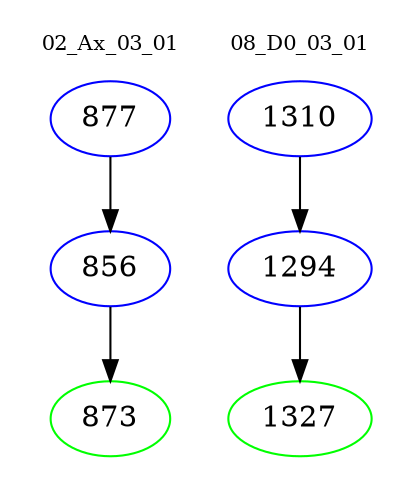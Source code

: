 digraph{
subgraph cluster_0 {
color = white
label = "02_Ax_03_01";
fontsize=10;
T0_877 [label="877", color="blue"]
T0_877 -> T0_856 [color="black"]
T0_856 [label="856", color="blue"]
T0_856 -> T0_873 [color="black"]
T0_873 [label="873", color="green"]
}
subgraph cluster_1 {
color = white
label = "08_D0_03_01";
fontsize=10;
T1_1310 [label="1310", color="blue"]
T1_1310 -> T1_1294 [color="black"]
T1_1294 [label="1294", color="blue"]
T1_1294 -> T1_1327 [color="black"]
T1_1327 [label="1327", color="green"]
}
}
